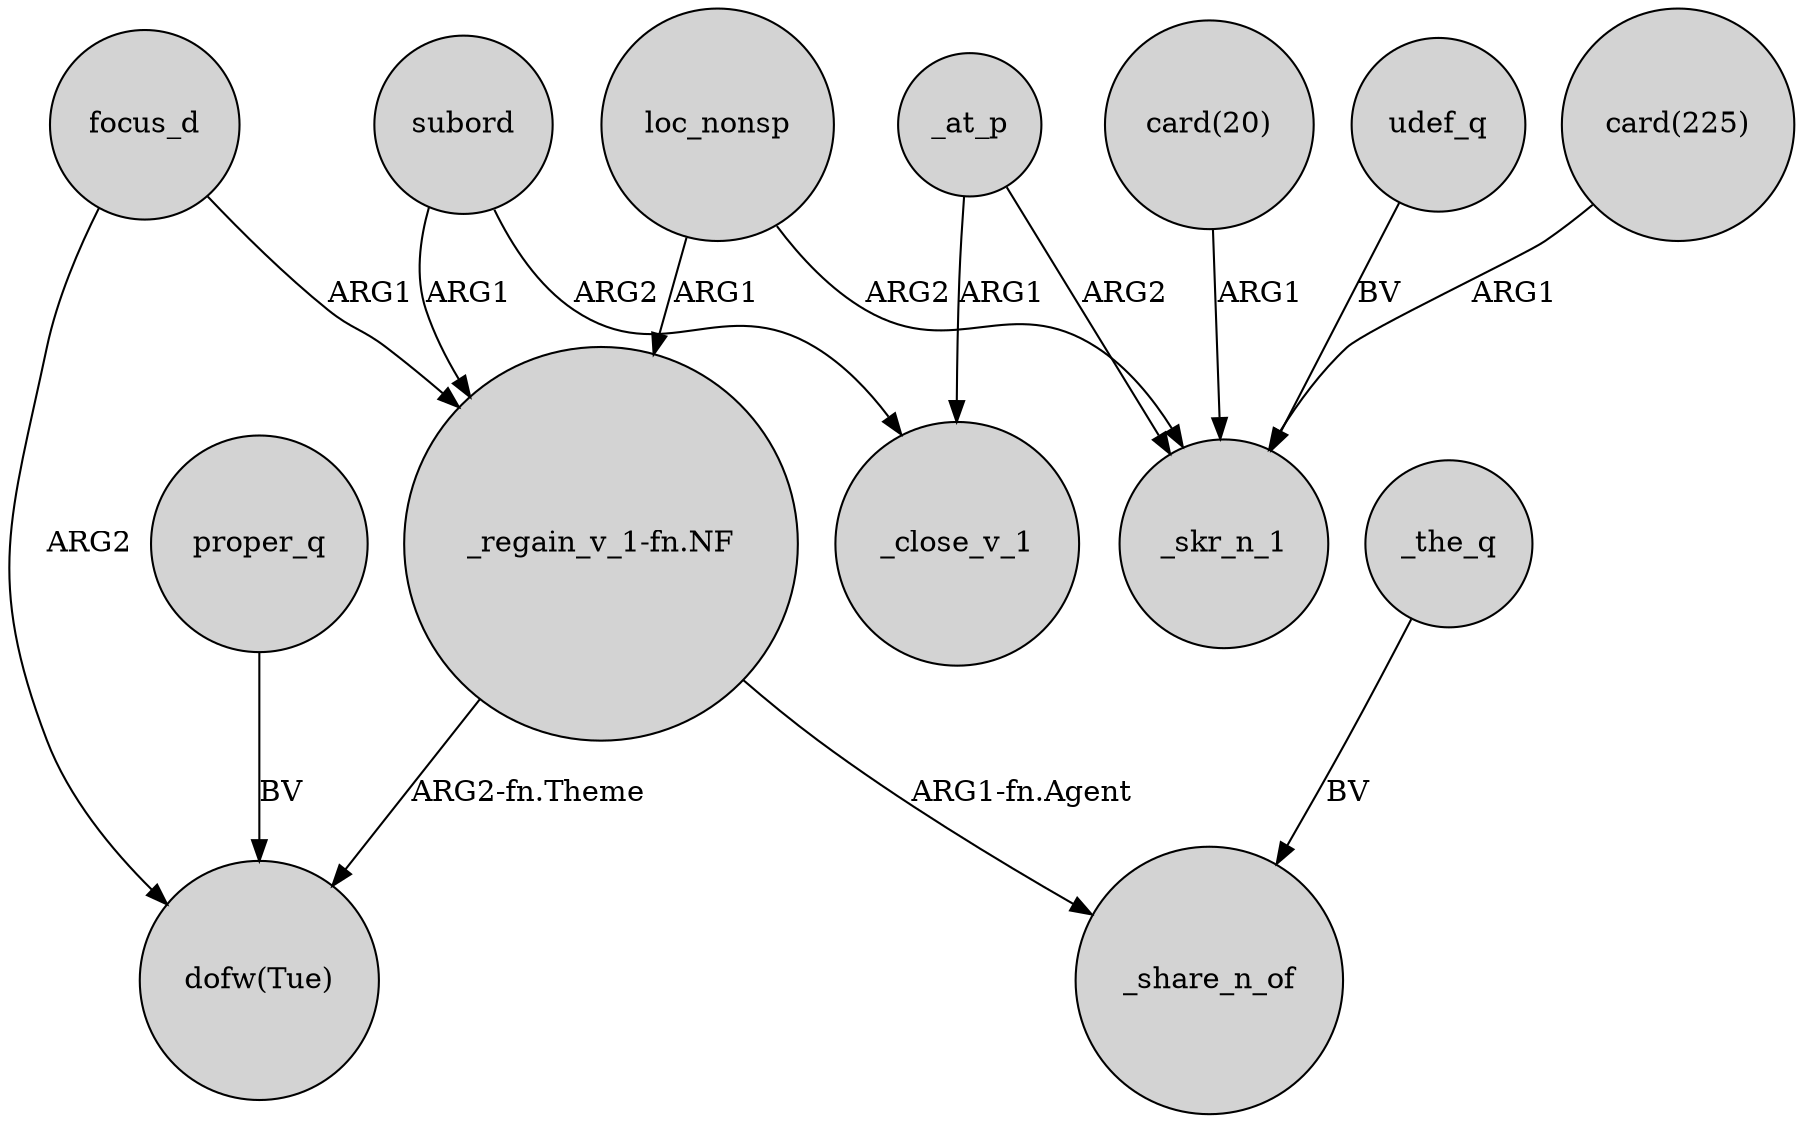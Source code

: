 digraph {
	node [shape=circle style=filled]
	_at_p -> _close_v_1 [label=ARG1]
	loc_nonsp -> _skr_n_1 [label=ARG2]
	_the_q -> _share_n_of [label=BV]
	focus_d -> "dofw(Tue)" [label=ARG2]
	proper_q -> "dofw(Tue)" [label=BV]
	_at_p -> _skr_n_1 [label=ARG2]
	loc_nonsp -> "_regain_v_1-fn.NF" [label=ARG1]
	subord -> _close_v_1 [label=ARG2]
	"card(20)" -> _skr_n_1 [label=ARG1]
	subord -> "_regain_v_1-fn.NF" [label=ARG1]
	"_regain_v_1-fn.NF" -> "dofw(Tue)" [label="ARG2-fn.Theme"]
	focus_d -> "_regain_v_1-fn.NF" [label=ARG1]
	udef_q -> _skr_n_1 [label=BV]
	"_regain_v_1-fn.NF" -> _share_n_of [label="ARG1-fn.Agent"]
	"card(225)" -> _skr_n_1 [label=ARG1]
}

